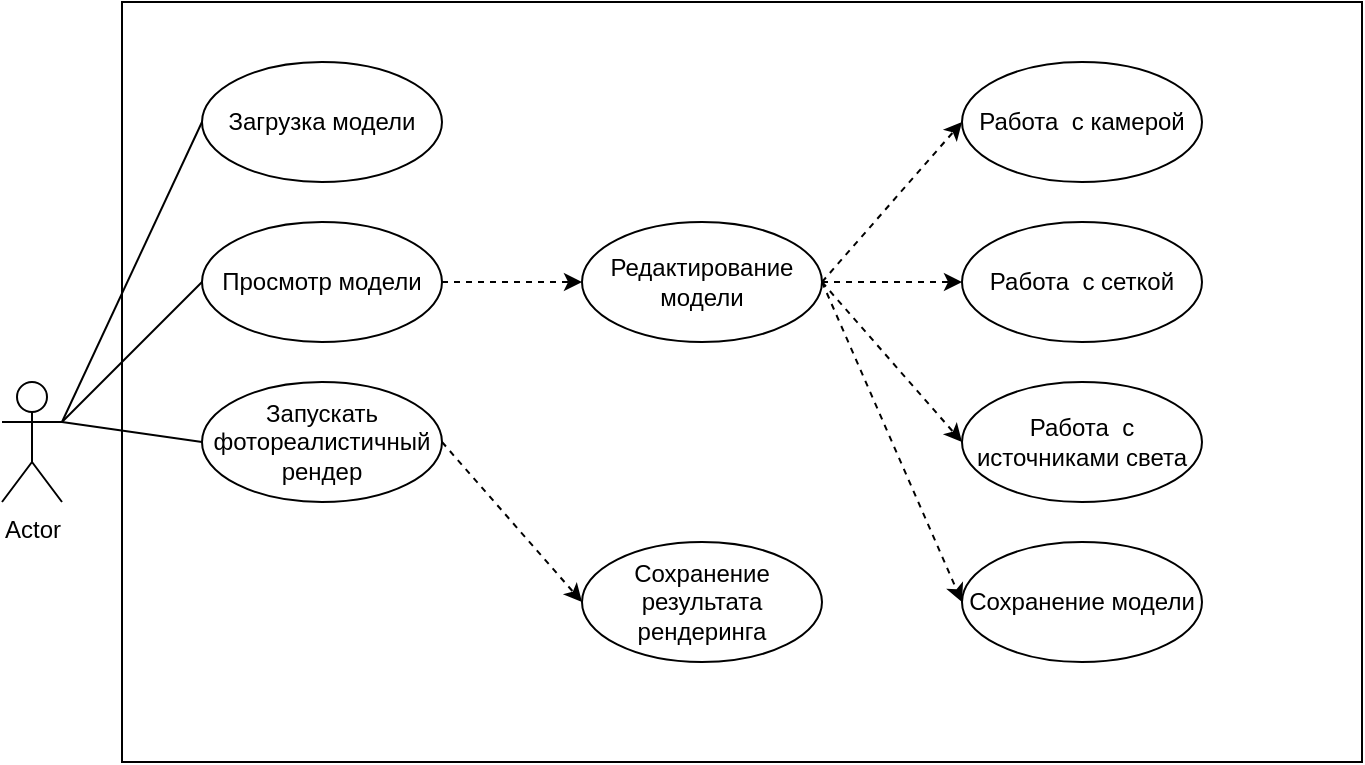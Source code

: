 <mxfile version="15.5.4" type="embed"><diagram id="k07gzkI3nKEKuWw6-Y4K" name="use case diagram"><mxGraphModel dx="746" dy="743" grid="1" gridSize="10" guides="1" tooltips="1" connect="1" arrows="1" fold="1" page="1" pageScale="1" pageWidth="850" pageHeight="1100" math="0" shadow="0"><root><mxCell id="0"/><mxCell id="1" parent="0"/><mxCell id="3" value="" style="rounded=0;whiteSpace=wrap;html=1;" vertex="1" parent="1"><mxGeometry x="110" y="110" width="620" height="380" as="geometry"/></mxCell><mxCell id="12" style="rounded=0;orthogonalLoop=1;jettySize=auto;html=1;exitX=1;exitY=0.333;exitDx=0;exitDy=0;exitPerimeter=0;entryX=0;entryY=0.5;entryDx=0;entryDy=0;endArrow=none;endFill=0;targetPerimeterSpacing=0;sourcePerimeterSpacing=0;jumpStyle=none;endSize=6;jumpSize=6;" edge="1" parent="1" source="2" target="7"><mxGeometry relative="1" as="geometry"/></mxCell><mxCell id="2" value="Actor" style="shape=umlActor;verticalLabelPosition=bottom;verticalAlign=top;html=1;outlineConnect=0;" vertex="1" parent="1"><mxGeometry x="50" y="300" width="30" height="60" as="geometry"/></mxCell><mxCell id="7" value="Загрузка модели" style="ellipse;whiteSpace=wrap;html=1;" vertex="1" parent="1"><mxGeometry x="150" y="140" width="120" height="60" as="geometry"/></mxCell><mxCell id="8" value="Просмотр модели" style="ellipse;whiteSpace=wrap;html=1;" vertex="1" parent="1"><mxGeometry x="150" y="220" width="120" height="60" as="geometry"/></mxCell><mxCell id="9" value="Работа&amp;nbsp; с камерой" style="ellipse;whiteSpace=wrap;html=1;" vertex="1" parent="1"><mxGeometry x="530" y="140" width="120" height="60" as="geometry"/></mxCell><mxCell id="14" style="rounded=0;orthogonalLoop=1;jettySize=auto;html=1;exitX=1;exitY=0.333;exitDx=0;exitDy=0;exitPerimeter=0;entryX=0;entryY=0.5;entryDx=0;entryDy=0;endArrow=none;endFill=0;targetPerimeterSpacing=0;sourcePerimeterSpacing=0;jumpStyle=none;endSize=6;jumpSize=6;" edge="1" parent="1" source="2" target="8"><mxGeometry relative="1" as="geometry"><mxPoint x="90" y="330" as="sourcePoint"/><mxPoint x="160" y="180" as="targetPoint"/></mxGeometry></mxCell><mxCell id="16" value="Работа&amp;nbsp; с сеткой" style="ellipse;whiteSpace=wrap;html=1;" vertex="1" parent="1"><mxGeometry x="530" y="220" width="120" height="60" as="geometry"/></mxCell><mxCell id="17" value="Работа&amp;nbsp; с источниками света" style="ellipse;whiteSpace=wrap;html=1;" vertex="1" parent="1"><mxGeometry x="530" y="300" width="120" height="60" as="geometry"/></mxCell><mxCell id="18" value="Запускать фотореалистичный рендер" style="ellipse;whiteSpace=wrap;html=1;" vertex="1" parent="1"><mxGeometry x="150" y="300" width="120" height="60" as="geometry"/></mxCell><mxCell id="19" value="Редактирование модели" style="ellipse;whiteSpace=wrap;html=1;" vertex="1" parent="1"><mxGeometry x="340" y="220" width="120" height="60" as="geometry"/></mxCell><mxCell id="22" style="rounded=0;orthogonalLoop=1;jettySize=auto;html=1;entryX=0;entryY=0.5;entryDx=0;entryDy=0;endArrow=none;endFill=0;targetPerimeterSpacing=0;sourcePerimeterSpacing=0;jumpStyle=none;endSize=6;jumpSize=6;" edge="1" parent="1" target="18"><mxGeometry relative="1" as="geometry"><mxPoint x="80" y="320" as="sourcePoint"/><mxPoint x="160" y="260" as="targetPoint"/></mxGeometry></mxCell><mxCell id="23" value="Сохранение модели" style="ellipse;whiteSpace=wrap;html=1;" vertex="1" parent="1"><mxGeometry x="530" y="380" width="120" height="60" as="geometry"/></mxCell><mxCell id="24" value="Сохранение результата рендеринга" style="ellipse;whiteSpace=wrap;html=1;" vertex="1" parent="1"><mxGeometry x="340" y="380" width="120" height="60" as="geometry"/></mxCell><mxCell id="25" style="rounded=0;orthogonalLoop=1;jettySize=auto;html=1;exitX=1;exitY=0.5;exitDx=0;exitDy=0;entryX=0;entryY=0.5;entryDx=0;entryDy=0;endArrow=classic;endFill=1;targetPerimeterSpacing=0;sourcePerimeterSpacing=0;jumpStyle=none;endSize=6;jumpSize=6;dashed=1;" edge="1" parent="1" source="8" target="19"><mxGeometry relative="1" as="geometry"><mxPoint x="235" y="330" as="sourcePoint"/><mxPoint x="305" y="260" as="targetPoint"/></mxGeometry></mxCell><mxCell id="26" style="rounded=0;orthogonalLoop=1;jettySize=auto;html=1;exitX=1;exitY=0.5;exitDx=0;exitDy=0;entryX=0;entryY=0.5;entryDx=0;entryDy=0;endArrow=classic;endFill=1;targetPerimeterSpacing=0;sourcePerimeterSpacing=0;jumpStyle=none;endSize=6;jumpSize=6;dashed=1;" edge="1" parent="1" source="18" target="24"><mxGeometry relative="1" as="geometry"><mxPoint x="280" y="260" as="sourcePoint"/><mxPoint x="350" y="260" as="targetPoint"/></mxGeometry></mxCell><mxCell id="27" style="rounded=0;orthogonalLoop=1;jettySize=auto;html=1;exitX=1;exitY=0.5;exitDx=0;exitDy=0;entryX=0;entryY=0.5;entryDx=0;entryDy=0;endArrow=classic;endFill=1;targetPerimeterSpacing=0;sourcePerimeterSpacing=0;jumpStyle=none;endSize=6;jumpSize=6;dashed=1;" edge="1" parent="1" source="19" target="9"><mxGeometry relative="1" as="geometry"><mxPoint x="280" y="260" as="sourcePoint"/><mxPoint x="350" y="260" as="targetPoint"/></mxGeometry></mxCell><mxCell id="28" style="rounded=0;orthogonalLoop=1;jettySize=auto;html=1;entryX=0;entryY=0.5;entryDx=0;entryDy=0;endArrow=classic;endFill=1;targetPerimeterSpacing=0;sourcePerimeterSpacing=0;jumpStyle=none;endSize=6;jumpSize=6;dashed=1;" edge="1" parent="1" source="19" target="16"><mxGeometry relative="1" as="geometry"><mxPoint x="450" y="340" as="sourcePoint"/><mxPoint x="520" y="260" as="targetPoint"/></mxGeometry></mxCell><mxCell id="29" style="rounded=0;orthogonalLoop=1;jettySize=auto;html=1;entryX=0;entryY=0.5;entryDx=0;entryDy=0;endArrow=classic;endFill=1;targetPerimeterSpacing=0;sourcePerimeterSpacing=0;jumpStyle=none;endSize=6;jumpSize=6;dashed=1;exitX=1;exitY=0.5;exitDx=0;exitDy=0;" edge="1" parent="1" source="19" target="17"><mxGeometry relative="1" as="geometry"><mxPoint x="470" y="260" as="sourcePoint"/><mxPoint x="540" y="260" as="targetPoint"/></mxGeometry></mxCell><mxCell id="30" style="rounded=0;orthogonalLoop=1;jettySize=auto;html=1;entryX=0;entryY=0.5;entryDx=0;entryDy=0;endArrow=classic;endFill=1;targetPerimeterSpacing=0;sourcePerimeterSpacing=0;jumpStyle=none;endSize=6;jumpSize=6;dashed=1;exitX=1;exitY=0.5;exitDx=0;exitDy=0;" edge="1" parent="1" source="19" target="23"><mxGeometry relative="1" as="geometry"><mxPoint x="470" y="260" as="sourcePoint"/><mxPoint x="540" y="340" as="targetPoint"/></mxGeometry></mxCell></root></mxGraphModel></diagram></mxfile>